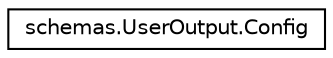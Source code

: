 digraph "Graphical Class Hierarchy"
{
 // LATEX_PDF_SIZE
  edge [fontname="Helvetica",fontsize="10",labelfontname="Helvetica",labelfontsize="10"];
  node [fontname="Helvetica",fontsize="10",shape=record];
  rankdir="LR";
  Node0 [label="schemas.UserOutput.Config",height=0.2,width=0.4,color="black", fillcolor="white", style="filled",URL="$classschemas_1_1UserOutput_1_1Config.html",tooltip=" "];
}

